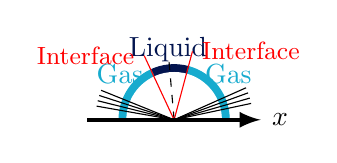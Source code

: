 \definecolor{bleu1}{rgb}{0.09, 0.671, 0.808}
\definecolor{bleu4}{rgb}{0.012, 0.082, 0.31}

% Species
\draw[bleu1, fill=bleu1] (0,0) -- (0:0.7) arc (0:75:0.7) -- (0,0);
\node[bleu1] at (40:0.9) {Gas};
\draw[bleu4, fill=bleu4] (0,0) -- (75:0.7) arc (75:115:0.7) -- (0,0);
\node[bleu4] at (95:0.9) {Liquid};
\draw[bleu1, fill=bleu1] (0,0) -- (-0.7,0) arc (0:-65:-0.7) -- (0,0);
\node[bleu1] at (140:0.9) {Gas};
\draw[white, fill=white] (0.6, 0.0) arc (0:180:0.6);

% Waves
\draw (0,0) -- (12:1);
\draw (0,0) -- (16:1);
\draw (0,0) -- (20:1);
\draw (0,0) -- (24:1);
\draw[red] (0,0) -- (75:0.9) node[right] {\small Interface};
\draw[dashed] (0,0) --(95:0.8);
\draw[red] (0,0) -- (115:0.9) node[left] {\small Interface};
\draw (0,0) -- (170:1);
\draw (0,0) -- (166:1);
\draw (0,0) -- (162:1);
\draw (0,0) -- (158:1);

% Axe
\draw[ultra thick, -latex] (-1.1, 0) -- (1.1, 0) node[right] {$x$};
